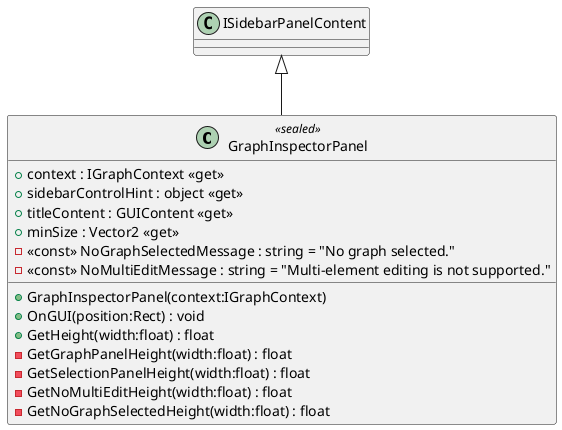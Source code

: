 @startuml
class GraphInspectorPanel <<sealed>> {
    + context : IGraphContext <<get>>
    + sidebarControlHint : object <<get>>
    + titleContent : GUIContent <<get>>
    + minSize : Vector2 <<get>>
    + GraphInspectorPanel(context:IGraphContext)
    + OnGUI(position:Rect) : void
    + GetHeight(width:float) : float
    - GetGraphPanelHeight(width:float) : float
    - GetSelectionPanelHeight(width:float) : float
    - GetNoMultiEditHeight(width:float) : float
    - GetNoGraphSelectedHeight(width:float) : float
    - <<const>> NoGraphSelectedMessage : string = "No graph selected."
    - <<const>> NoMultiEditMessage : string = "Multi-element editing is not supported."
}
ISidebarPanelContent <|-- GraphInspectorPanel
@enduml
